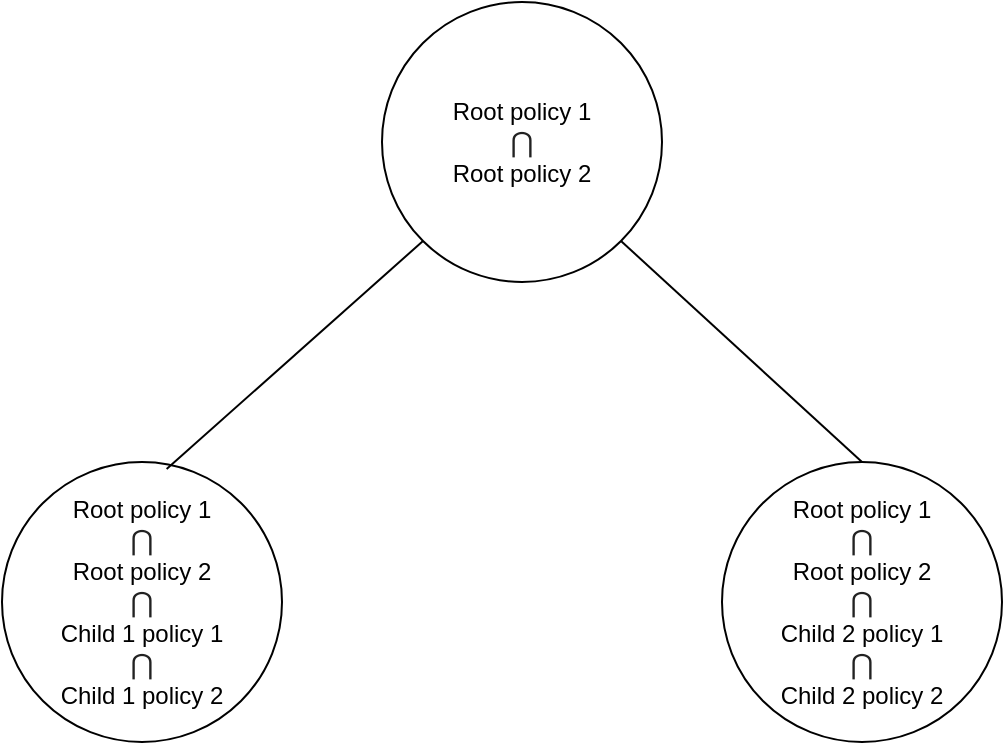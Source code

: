 <mxfile version="13.3.0" type="device"><diagram id="QmGGEbqOcb18BCFDX1Uo" name="Page-1"><mxGraphModel dx="1422" dy="738" grid="1" gridSize="10" guides="1" tooltips="1" connect="1" arrows="1" fold="1" page="1" pageScale="1" pageWidth="583" pageHeight="413" math="0" shadow="0"><root><mxCell id="0"/><mxCell id="1" parent="0"/><mxCell id="eE7NKGhSVPwPUiJNNFoV-65" value="Root policy 1&lt;br&gt;&lt;span style=&quot;color: rgb(34 , 34 , 34) ; font-family: &amp;#34;arial&amp;#34; , sans-serif ; font-size: 14px ; text-align: left ; background-color: rgb(255 , 255 , 255)&quot;&gt;⋂&lt;br&gt;&lt;/span&gt;Root policy 2" style="ellipse;whiteSpace=wrap;html=1;aspect=fixed;" vertex="1" parent="1"><mxGeometry x="230" y="10" width="140" height="140" as="geometry"/></mxCell><mxCell id="eE7NKGhSVPwPUiJNNFoV-66" value="Root policy 1&lt;br&gt;&lt;span style=&quot;color: rgb(34 , 34 , 34) ; font-family: &amp;#34;arial&amp;#34; , sans-serif ; font-size: 14px ; text-align: left ; background-color: rgb(255 , 255 , 255)&quot;&gt;⋂&lt;br&gt;&lt;/span&gt;Root policy 2&lt;br&gt;&lt;span style=&quot;color: rgb(34 , 34 , 34) ; font-family: &amp;#34;arial&amp;#34; , sans-serif ; font-size: 14px ; text-align: left ; background-color: rgb(255 , 255 , 255)&quot;&gt;⋂&lt;/span&gt;&lt;br&gt;Child 1 policy 1&lt;br&gt;&lt;span style=&quot;color: rgb(34 , 34 , 34) ; font-family: &amp;#34;arial&amp;#34; , sans-serif ; font-size: 14px ; text-align: left ; background-color: rgb(255 , 255 , 255)&quot;&gt;⋂&lt;br&gt;&lt;/span&gt;Child 1&amp;nbsp;policy 2" style="ellipse;whiteSpace=wrap;html=1;aspect=fixed;" vertex="1" parent="1"><mxGeometry x="40" y="240" width="140" height="140" as="geometry"/></mxCell><mxCell id="eE7NKGhSVPwPUiJNNFoV-67" value="Root policy 1&lt;br&gt;&lt;span style=&quot;color: rgb(34 , 34 , 34) ; font-family: &amp;#34;arial&amp;#34; , sans-serif ; font-size: 14px ; text-align: left ; background-color: rgb(255 , 255 , 255)&quot;&gt;⋂&lt;br&gt;&lt;/span&gt;Root policy 2&lt;br&gt;&lt;span style=&quot;color: rgb(34 , 34 , 34) ; font-family: &amp;#34;arial&amp;#34; , sans-serif ; font-size: 14px ; text-align: left ; background-color: rgb(255 , 255 , 255)&quot;&gt;⋂&lt;/span&gt;&lt;br&gt;Child 2 policy 1&lt;br&gt;&lt;span style=&quot;color: rgb(34 , 34 , 34) ; font-family: &amp;#34;arial&amp;#34; , sans-serif ; font-size: 14px ; text-align: left ; background-color: rgb(255 , 255 , 255)&quot;&gt;⋂&lt;br&gt;&lt;/span&gt;Child 2 policy 2" style="ellipse;whiteSpace=wrap;html=1;aspect=fixed;" vertex="1" parent="1"><mxGeometry x="400" y="240" width="140" height="140" as="geometry"/></mxCell><mxCell id="eE7NKGhSVPwPUiJNNFoV-68" value="" style="endArrow=none;html=1;entryX=0;entryY=1;entryDx=0;entryDy=0;exitX=0.588;exitY=0.025;exitDx=0;exitDy=0;exitPerimeter=0;" edge="1" parent="1" source="eE7NKGhSVPwPUiJNNFoV-66" target="eE7NKGhSVPwPUiJNNFoV-65"><mxGeometry width="50" height="50" relative="1" as="geometry"><mxPoint x="310" y="312" as="sourcePoint"/><mxPoint x="360" y="262" as="targetPoint"/></mxGeometry></mxCell><mxCell id="eE7NKGhSVPwPUiJNNFoV-69" value="" style="endArrow=none;html=1;entryX=1;entryY=1;entryDx=0;entryDy=0;exitX=0.5;exitY=0;exitDx=0;exitDy=0;" edge="1" parent="1" source="eE7NKGhSVPwPUiJNNFoV-67" target="eE7NKGhSVPwPUiJNNFoV-65"><mxGeometry width="50" height="50" relative="1" as="geometry"><mxPoint x="197.04" y="214" as="sourcePoint"/><mxPoint x="241.716" y="130.284" as="targetPoint"/></mxGeometry></mxCell></root></mxGraphModel></diagram></mxfile>